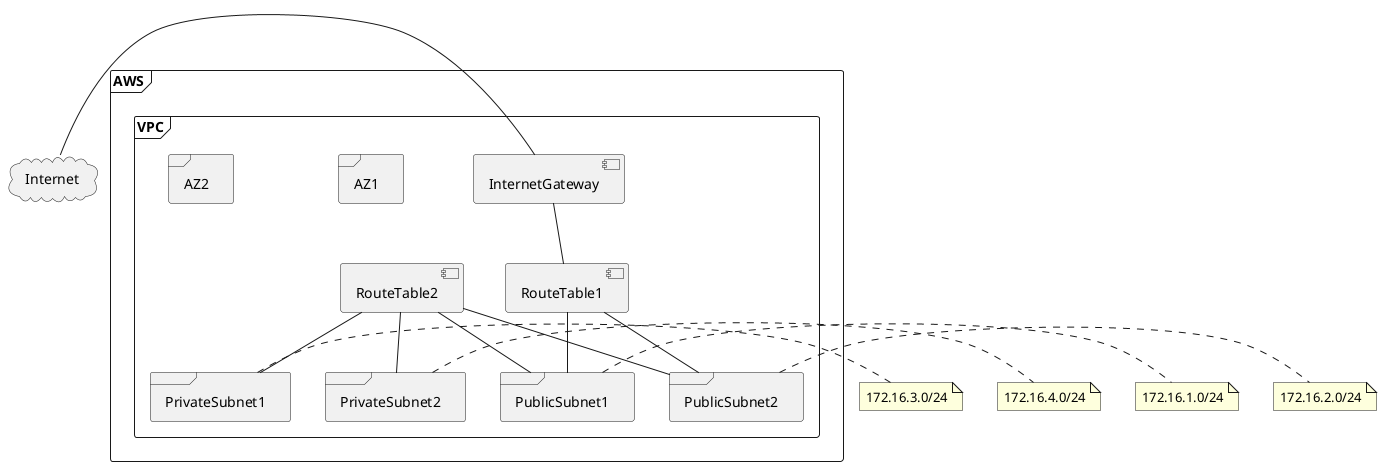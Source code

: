 @startuml
cloud Internet
frame "AWS" {
frame "VPC" {
    Internet - [InternetGateway]
    [InternetGateway] -- [RouteTable1]
    [RouteTable1] -- PublicSubnet1
    [RouteTable1] -- PublicSubnet2
    [RouteTable2] -- PublicSubnet1
    [RouteTable2] -- PublicSubnet2
    [RouteTable2] -- PrivateSubnet1
    [RouteTable2] -- PrivateSubnet2
    frame "AZ1" {
      frame "PublicSubnet1" {
      }
      frame "PrivateSubnet1" {
      }
    }
    frame "AZ2" {
      frame "PublicSubnet2" {
      }
      frame "PrivateSubnet2" {
      }
    }
}
}
note right of PublicSubnet1
  172.16.1.0/24
end note
note right of PrivateSubnet1
  172.16.3.0/24
end note
note right of PublicSubnet2
  172.16.2.0/24
end note
note right of PrivateSubnet2
  172.16.4.0/24
end note
@enduml